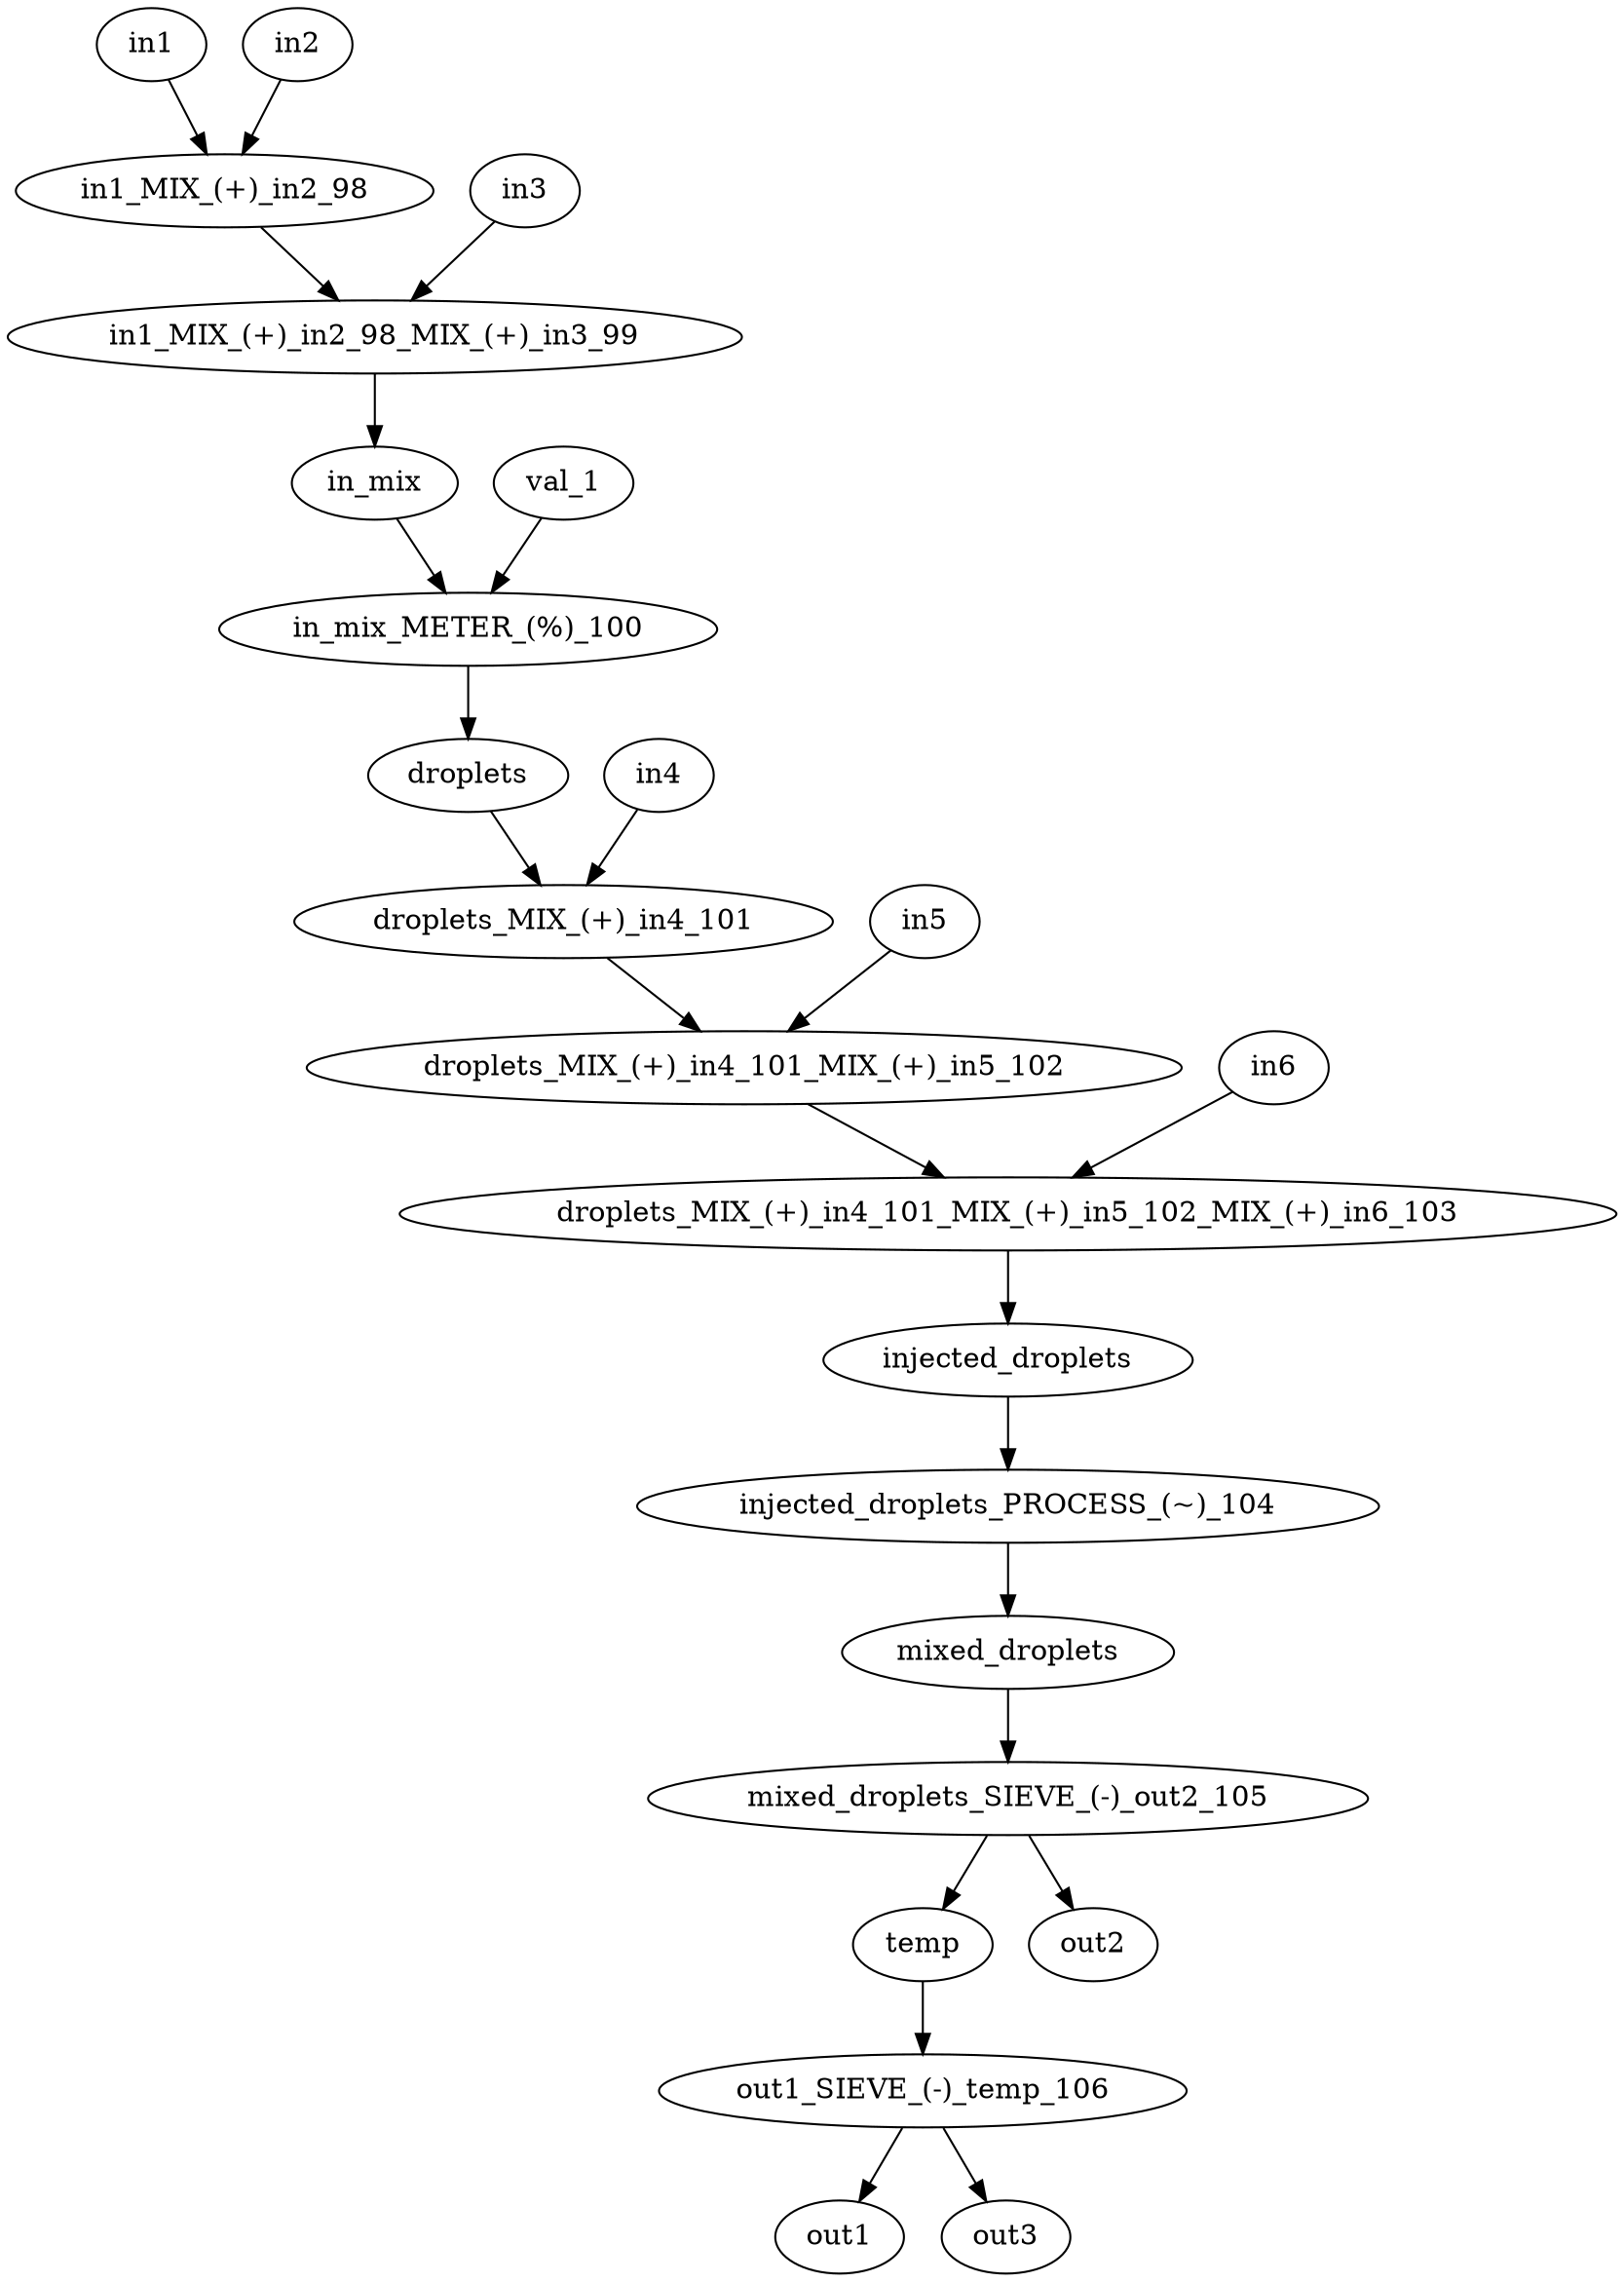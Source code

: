 strict digraph "" {
	in1 -> "in1_MIX_(+)_in2_98";
	in2 -> "in1_MIX_(+)_in2_98";
	in3 -> "in1_MIX_(+)_in2_98_MIX_(+)_in3_99";
	in4 -> "droplets_MIX_(+)_in4_101";
	in5 -> "droplets_MIX_(+)_in4_101_MIX_(+)_in5_102";
	in6 -> "droplets_MIX_(+)_in4_101_MIX_(+)_in5_102_MIX_(+)_in6_103";
	in_mix -> "in_mix_METER_(%)_100";
	"in1_MIX_(+)_in2_98" -> "in1_MIX_(+)_in2_98_MIX_(+)_in3_99";
	"in1_MIX_(+)_in2_98_MIX_(+)_in3_99" -> in_mix;
	droplets -> "droplets_MIX_(+)_in4_101";
	"in_mix_METER_(%)_100" -> droplets;
	val_1 -> "in_mix_METER_(%)_100";
	injected_droplets -> "injected_droplets_PROCESS_(~)_104";
	"droplets_MIX_(+)_in4_101" -> "droplets_MIX_(+)_in4_101_MIX_(+)_in5_102";
	"droplets_MIX_(+)_in4_101_MIX_(+)_in5_102" -> "droplets_MIX_(+)_in4_101_MIX_(+)_in5_102_MIX_(+)_in6_103";
	"droplets_MIX_(+)_in4_101_MIX_(+)_in5_102_MIX_(+)_in6_103" -> injected_droplets;
	mixed_droplets -> "mixed_droplets_SIEVE_(-)_out2_105";
	"injected_droplets_PROCESS_(~)_104" -> mixed_droplets;
	temp -> "out1_SIEVE_(-)_temp_106";
	"mixed_droplets_SIEVE_(-)_out2_105" -> out2;
	"mixed_droplets_SIEVE_(-)_out2_105" -> temp;
	"out1_SIEVE_(-)_temp_106" -> out1;
	"out1_SIEVE_(-)_temp_106" -> out3;
}
